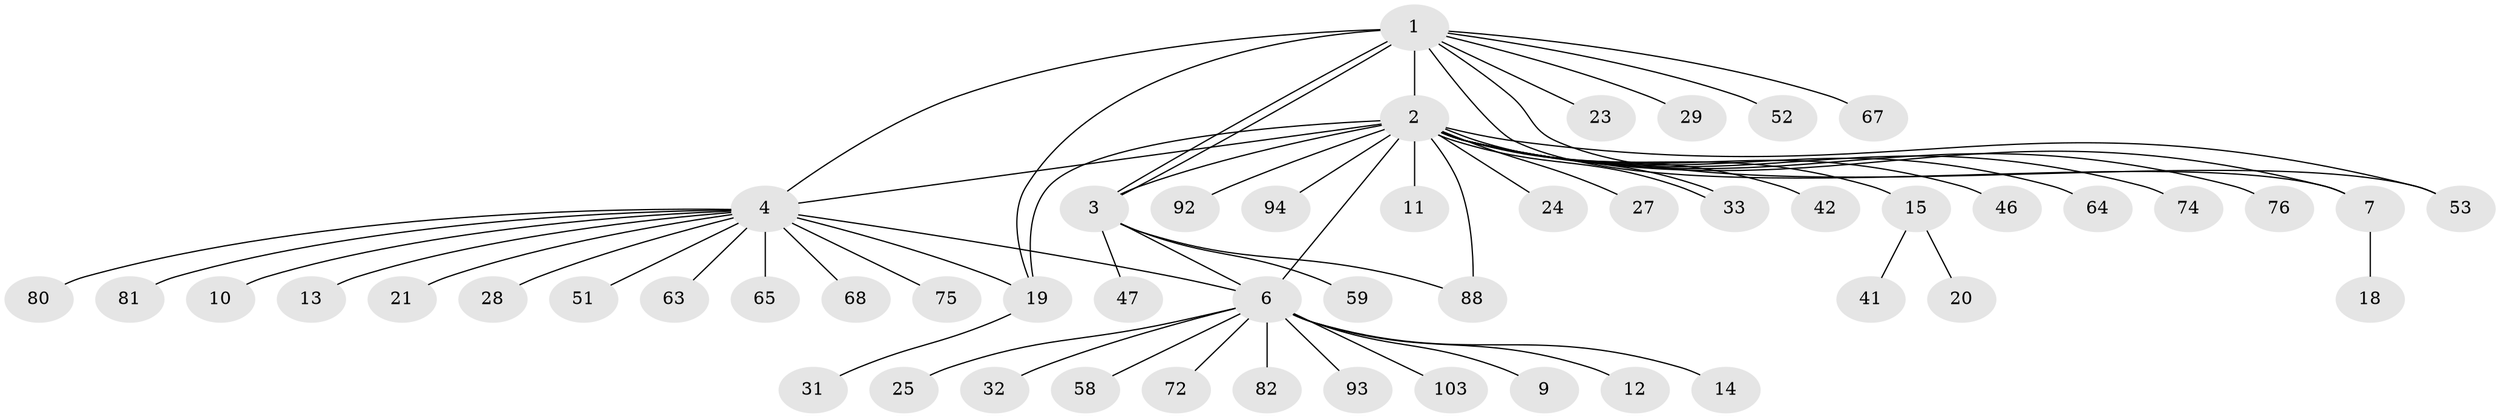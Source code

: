 // original degree distribution, {13: 0.009615384615384616, 23: 0.009615384615384616, 12: 0.009615384615384616, 17: 0.009615384615384616, 1: 0.6346153846153846, 14: 0.009615384615384616, 4: 0.019230769230769232, 3: 0.07692307692307693, 2: 0.17307692307692307, 5: 0.019230769230769232, 6: 0.019230769230769232, 7: 0.009615384615384616}
// Generated by graph-tools (version 1.1) at 2025/14/03/09/25 04:14:21]
// undirected, 52 vertices, 62 edges
graph export_dot {
graph [start="1"]
  node [color=gray90,style=filled];
  1 [super="+39+8"];
  2 [super="+17+43+49+16+5+26"];
  3 [super="+45+36+54+96+79"];
  4;
  6;
  7 [super="+99"];
  9;
  10;
  11;
  12 [super="+98"];
  13 [super="+73"];
  14 [super="+97+22"];
  15 [super="+77+61"];
  18;
  19 [super="+35+57"];
  20;
  21;
  23;
  24;
  25;
  27;
  28;
  29 [super="+62"];
  31;
  32;
  33 [super="+87"];
  41 [super="+66"];
  42;
  46;
  47 [super="+85"];
  51;
  52;
  53;
  58;
  59;
  63;
  64;
  65 [super="+86"];
  67;
  68;
  72;
  74;
  75;
  76 [super="+90+84"];
  80;
  81;
  82;
  88;
  92;
  93;
  94;
  103;
  1 -- 2 [weight=2];
  1 -- 3 [weight=2];
  1 -- 3;
  1 -- 4 [weight=2];
  1 -- 7;
  1 -- 19 [weight=2];
  1 -- 23;
  1 -- 29;
  1 -- 52;
  1 -- 53;
  1 -- 67;
  2 -- 7;
  2 -- 11;
  2 -- 15;
  2 -- 24;
  2 -- 33;
  2 -- 33;
  2 -- 42;
  2 -- 46;
  2 -- 53;
  2 -- 64;
  2 -- 74;
  2 -- 76;
  2 -- 88;
  2 -- 92;
  2 -- 94;
  2 -- 19;
  2 -- 4 [weight=2];
  2 -- 3;
  2 -- 6 [weight=2];
  2 -- 27;
  3 -- 47;
  3 -- 59;
  3 -- 88;
  3 -- 6;
  4 -- 6;
  4 -- 10;
  4 -- 13;
  4 -- 21;
  4 -- 28;
  4 -- 51;
  4 -- 63;
  4 -- 65;
  4 -- 68;
  4 -- 75;
  4 -- 80;
  4 -- 81;
  4 -- 19;
  6 -- 9;
  6 -- 12;
  6 -- 14;
  6 -- 25;
  6 -- 32;
  6 -- 58;
  6 -- 72;
  6 -- 82;
  6 -- 93;
  6 -- 103;
  7 -- 18;
  15 -- 20;
  15 -- 41;
  19 -- 31;
}
